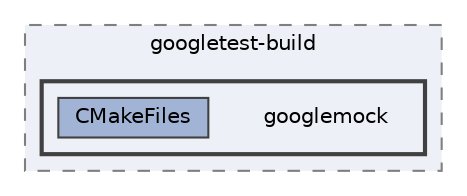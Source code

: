 digraph "/Users/yjack/GitHub/SimEvo/build/_deps/googletest-build/googlemock"
{
 // LATEX_PDF_SIZE
  bgcolor="transparent";
  edge [fontname=Helvetica,fontsize=10,labelfontname=Helvetica,labelfontsize=10];
  node [fontname=Helvetica,fontsize=10,shape=box,height=0.2,width=0.4];
  compound=true
  subgraph clusterdir_e57a5be893c77bea9eca1d890c8b0e94 {
    graph [ bgcolor="#edf0f7", pencolor="grey50", label="googletest-build", fontname=Helvetica,fontsize=10 style="filled,dashed", URL="dir_e57a5be893c77bea9eca1d890c8b0e94.html",tooltip=""]
  subgraph clusterdir_d80e0d50e03b47b60dadbd7502787760 {
    graph [ bgcolor="#edf0f7", pencolor="grey25", label="", fontname=Helvetica,fontsize=10 style="filled,bold", URL="dir_d80e0d50e03b47b60dadbd7502787760.html",tooltip=""]
    dir_d80e0d50e03b47b60dadbd7502787760 [shape=plaintext, label="googlemock"];
  dir_2a0270bb68397befc86c6984608a4aea [label="CMakeFiles", fillcolor="#a2b4d6", color="grey25", style="filled", URL="dir_2a0270bb68397befc86c6984608a4aea.html",tooltip=""];
  }
  }
}
